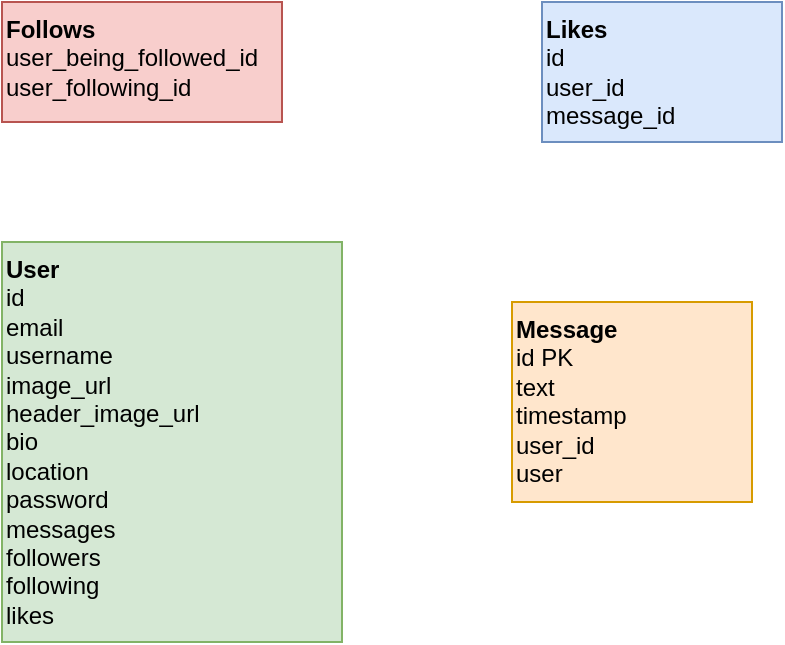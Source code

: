 <mxfile version="22.0.3" type="device">
  <diagram id="Zpz_zVqZWnVD4rBhGmM-" name="Page-1">
    <mxGraphModel dx="486" dy="767" grid="1" gridSize="10" guides="1" tooltips="1" connect="1" arrows="1" fold="1" page="1" pageScale="1" pageWidth="1100" pageHeight="850" math="0" shadow="0">
      <root>
        <mxCell id="0" />
        <mxCell id="1" parent="0" />
        <mxCell id="TQ077lqqZWj_ShtsTEmU-1" value="&lt;b&gt;Follows&lt;/b&gt;&lt;br&gt;user_being_followed_id&lt;br&gt;user_following_id" style="rounded=0;whiteSpace=wrap;html=1;fillColor=#f8cecc;strokeColor=#b85450;verticalAlign=top;align=left;" vertex="1" parent="1">
          <mxGeometry x="50" y="90" width="140" height="60" as="geometry" />
        </mxCell>
        <mxCell id="TQ077lqqZWj_ShtsTEmU-2" value="&lt;b&gt;Likes&lt;/b&gt;&lt;br&gt;id&lt;br&gt;user_id&lt;br&gt;message_id" style="rounded=0;whiteSpace=wrap;html=1;fillColor=#dae8fc;strokeColor=#6c8ebf;verticalAlign=top;align=left;" vertex="1" parent="1">
          <mxGeometry x="320" y="90" width="120" height="70" as="geometry" />
        </mxCell>
        <mxCell id="TQ077lqqZWj_ShtsTEmU-3" value="&lt;b&gt;User&lt;/b&gt;&lt;br&gt;id&lt;br&gt;email&lt;br&gt;username&lt;br&gt;image_url&lt;br&gt;header_image_url&lt;br&gt;bio&lt;br&gt;location&lt;br&gt;password&lt;br&gt;messages&lt;br&gt;followers&lt;br&gt;following&lt;br&gt;likes" style="rounded=0;whiteSpace=wrap;html=1;fillColor=#d5e8d4;strokeColor=#82b366;verticalAlign=top;align=left;" vertex="1" parent="1">
          <mxGeometry x="50" y="210" width="170" height="200" as="geometry" />
        </mxCell>
        <mxCell id="TQ077lqqZWj_ShtsTEmU-4" value="&lt;b&gt;Message&lt;/b&gt;&lt;br&gt;id PK&lt;br&gt;text&lt;br&gt;timestamp&lt;br&gt;user_id&lt;br&gt;user" style="rounded=0;whiteSpace=wrap;html=1;fillColor=#ffe6cc;strokeColor=#d79b00;verticalAlign=top;align=left;" vertex="1" parent="1">
          <mxGeometry x="305" y="240" width="120" height="100" as="geometry" />
        </mxCell>
      </root>
    </mxGraphModel>
  </diagram>
</mxfile>
